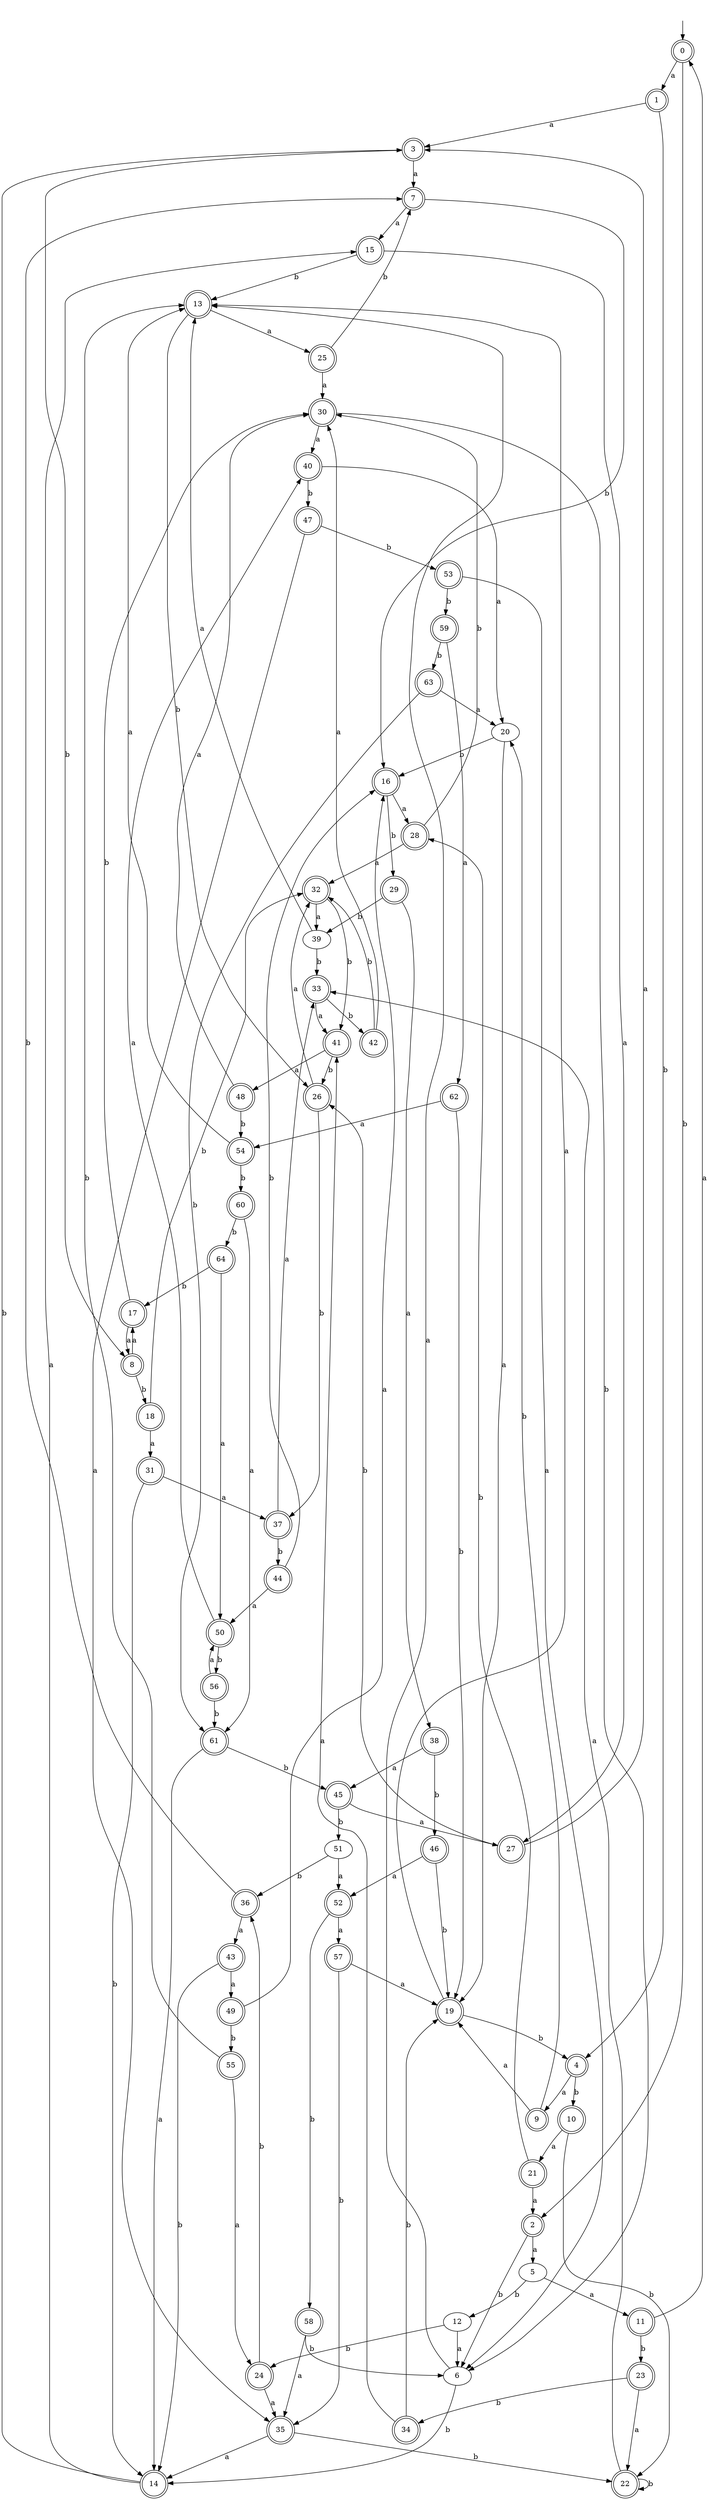 digraph RandomDFA {
  __start0 [label="", shape=none];
  __start0 -> 0 [label=""];
  0 [shape=circle] [shape=doublecircle]
  0 -> 1 [label="a"]
  0 -> 2 [label="b"]
  1 [shape=doublecircle]
  1 -> 3 [label="a"]
  1 -> 4 [label="b"]
  2 [shape=doublecircle]
  2 -> 5 [label="a"]
  2 -> 6 [label="b"]
  3 [shape=doublecircle]
  3 -> 7 [label="a"]
  3 -> 8 [label="b"]
  4 [shape=doublecircle]
  4 -> 9 [label="a"]
  4 -> 10 [label="b"]
  5
  5 -> 11 [label="a"]
  5 -> 12 [label="b"]
  6
  6 -> 13 [label="a"]
  6 -> 14 [label="b"]
  7 [shape=doublecircle]
  7 -> 15 [label="a"]
  7 -> 16 [label="b"]
  8 [shape=doublecircle]
  8 -> 17 [label="a"]
  8 -> 18 [label="b"]
  9 [shape=doublecircle]
  9 -> 19 [label="a"]
  9 -> 20 [label="b"]
  10 [shape=doublecircle]
  10 -> 21 [label="a"]
  10 -> 22 [label="b"]
  11 [shape=doublecircle]
  11 -> 0 [label="a"]
  11 -> 23 [label="b"]
  12
  12 -> 6 [label="a"]
  12 -> 24 [label="b"]
  13 [shape=doublecircle]
  13 -> 25 [label="a"]
  13 -> 26 [label="b"]
  14 [shape=doublecircle]
  14 -> 15 [label="a"]
  14 -> 3 [label="b"]
  15 [shape=doublecircle]
  15 -> 27 [label="a"]
  15 -> 13 [label="b"]
  16 [shape=doublecircle]
  16 -> 28 [label="a"]
  16 -> 29 [label="b"]
  17 [shape=doublecircle]
  17 -> 8 [label="a"]
  17 -> 30 [label="b"]
  18 [shape=doublecircle]
  18 -> 31 [label="a"]
  18 -> 32 [label="b"]
  19 [shape=doublecircle]
  19 -> 13 [label="a"]
  19 -> 4 [label="b"]
  20
  20 -> 19 [label="a"]
  20 -> 16 [label="b"]
  21 [shape=doublecircle]
  21 -> 2 [label="a"]
  21 -> 28 [label="b"]
  22 [shape=doublecircle]
  22 -> 33 [label="a"]
  22 -> 22 [label="b"]
  23 [shape=doublecircle]
  23 -> 22 [label="a"]
  23 -> 34 [label="b"]
  24 [shape=doublecircle]
  24 -> 35 [label="a"]
  24 -> 36 [label="b"]
  25 [shape=doublecircle]
  25 -> 30 [label="a"]
  25 -> 7 [label="b"]
  26 [shape=doublecircle]
  26 -> 32 [label="a"]
  26 -> 37 [label="b"]
  27 [shape=doublecircle]
  27 -> 3 [label="a"]
  27 -> 26 [label="b"]
  28 [shape=doublecircle]
  28 -> 32 [label="a"]
  28 -> 30 [label="b"]
  29 [shape=doublecircle]
  29 -> 38 [label="a"]
  29 -> 39 [label="b"]
  30 [shape=doublecircle]
  30 -> 40 [label="a"]
  30 -> 6 [label="b"]
  31 [shape=doublecircle]
  31 -> 37 [label="a"]
  31 -> 14 [label="b"]
  32 [shape=doublecircle]
  32 -> 39 [label="a"]
  32 -> 41 [label="b"]
  33 [shape=doublecircle]
  33 -> 41 [label="a"]
  33 -> 42 [label="b"]
  34 [shape=doublecircle]
  34 -> 41 [label="a"]
  34 -> 19 [label="b"]
  35 [shape=doublecircle]
  35 -> 14 [label="a"]
  35 -> 22 [label="b"]
  36 [shape=doublecircle]
  36 -> 43 [label="a"]
  36 -> 7 [label="b"]
  37 [shape=doublecircle]
  37 -> 33 [label="a"]
  37 -> 44 [label="b"]
  38 [shape=doublecircle]
  38 -> 45 [label="a"]
  38 -> 46 [label="b"]
  39
  39 -> 13 [label="a"]
  39 -> 33 [label="b"]
  40 [shape=doublecircle]
  40 -> 20 [label="a"]
  40 -> 47 [label="b"]
  41 [shape=doublecircle]
  41 -> 48 [label="a"]
  41 -> 26 [label="b"]
  42 [shape=doublecircle]
  42 -> 30 [label="a"]
  42 -> 32 [label="b"]
  43 [shape=doublecircle]
  43 -> 49 [label="a"]
  43 -> 14 [label="b"]
  44 [shape=doublecircle]
  44 -> 50 [label="a"]
  44 -> 16 [label="b"]
  45 [shape=doublecircle]
  45 -> 27 [label="a"]
  45 -> 51 [label="b"]
  46 [shape=doublecircle]
  46 -> 52 [label="a"]
  46 -> 19 [label="b"]
  47 [shape=doublecircle]
  47 -> 35 [label="a"]
  47 -> 53 [label="b"]
  48 [shape=doublecircle]
  48 -> 30 [label="a"]
  48 -> 54 [label="b"]
  49 [shape=doublecircle]
  49 -> 16 [label="a"]
  49 -> 55 [label="b"]
  50 [shape=doublecircle]
  50 -> 40 [label="a"]
  50 -> 56 [label="b"]
  51
  51 -> 52 [label="a"]
  51 -> 36 [label="b"]
  52 [shape=doublecircle]
  52 -> 57 [label="a"]
  52 -> 58 [label="b"]
  53 [shape=doublecircle]
  53 -> 6 [label="a"]
  53 -> 59 [label="b"]
  54 [shape=doublecircle]
  54 -> 13 [label="a"]
  54 -> 60 [label="b"]
  55 [shape=doublecircle]
  55 -> 24 [label="a"]
  55 -> 13 [label="b"]
  56 [shape=doublecircle]
  56 -> 50 [label="a"]
  56 -> 61 [label="b"]
  57 [shape=doublecircle]
  57 -> 19 [label="a"]
  57 -> 35 [label="b"]
  58 [shape=doublecircle]
  58 -> 35 [label="a"]
  58 -> 6 [label="b"]
  59 [shape=doublecircle]
  59 -> 62 [label="a"]
  59 -> 63 [label="b"]
  60 [shape=doublecircle]
  60 -> 61 [label="a"]
  60 -> 64 [label="b"]
  61 [shape=doublecircle]
  61 -> 14 [label="a"]
  61 -> 45 [label="b"]
  62 [shape=doublecircle]
  62 -> 54 [label="a"]
  62 -> 19 [label="b"]
  63 [shape=doublecircle]
  63 -> 20 [label="a"]
  63 -> 61 [label="b"]
  64 [shape=doublecircle]
  64 -> 50 [label="a"]
  64 -> 17 [label="b"]
}
